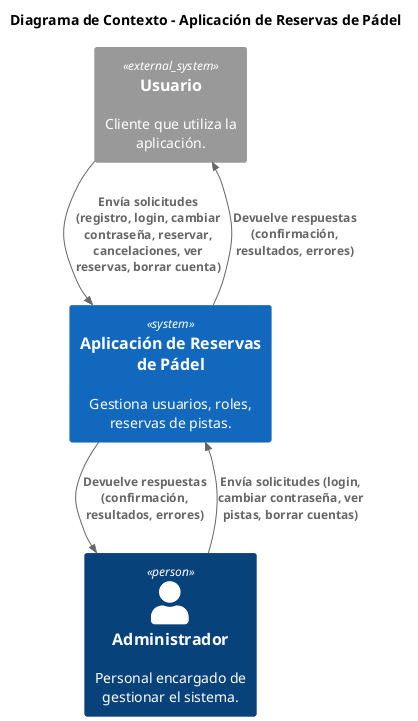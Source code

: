 @startuml diagrama_contexto
!define C4_CONTEXT
!include <C4/C4_Component>

title Diagrama de Contexto - Aplicación de Reservas de Pádel

System_Ext(usuario, "Usuario", "Cliente que utiliza la aplicación.")
System(sistemaPadel, "Aplicación de Reservas de Pádel", "Gestiona usuarios, roles, reservas de pistas.")
Person(admin, "Administrador", "Personal encargado de gestionar el sistema.")

Rel(usuario, sistemaPadel, "Envía solicitudes (registro, login, cambiar contraseña, reservar, cancelaciones, ver reservas, borrar cuenta)")
Rel(sistemaPadel, usuario, "Devuelve respuestas (confirmación, resultados, errores)")
Rel(admin, sistemaPadel, "Envía solicitudes (login, cambiar contraseña, ver pistas, borrar cuentas)")
Rel(sistemaPadel, admin, "Devuelve respuestas (confirmación, resultados, errores)")

@enduml